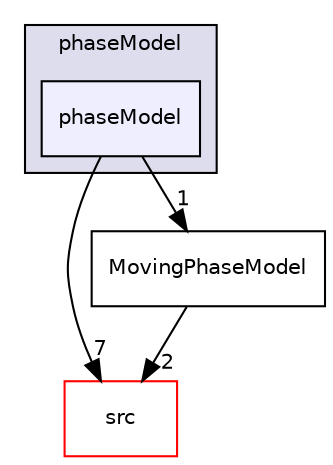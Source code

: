 digraph "applications/solvers/multiphase/reactingEulerFoam/phaseSystems/phaseModel/phaseModel" {
  bgcolor=transparent;
  compound=true
  node [ fontsize="10", fontname="Helvetica"];
  edge [ labelfontsize="10", labelfontname="Helvetica"];
  subgraph clusterdir_de2215bca3b7007a388f9dfd3a1d4715 {
    graph [ bgcolor="#ddddee", pencolor="black", label="phaseModel" fontname="Helvetica", fontsize="10", URL="dir_de2215bca3b7007a388f9dfd3a1d4715.html"]
  dir_7f27ab811fa390be9d18e662172e74b7 [shape=box, label="phaseModel", style="filled", fillcolor="#eeeeff", pencolor="black", URL="dir_7f27ab811fa390be9d18e662172e74b7.html"];
  }
  dir_68267d1309a1af8e8297ef4c3efbcdba [shape=box label="src" color="red" URL="dir_68267d1309a1af8e8297ef4c3efbcdba.html"];
  dir_88d9122027a8cc2c838aa264e023555e [shape=box label="MovingPhaseModel" URL="dir_88d9122027a8cc2c838aa264e023555e.html"];
  dir_88d9122027a8cc2c838aa264e023555e->dir_68267d1309a1af8e8297ef4c3efbcdba [headlabel="2", labeldistance=1.5 headhref="dir_000351_000736.html"];
  dir_7f27ab811fa390be9d18e662172e74b7->dir_68267d1309a1af8e8297ef4c3efbcdba [headlabel="7", labeldistance=1.5 headhref="dir_000149_000736.html"];
  dir_7f27ab811fa390be9d18e662172e74b7->dir_88d9122027a8cc2c838aa264e023555e [headlabel="1", labeldistance=1.5 headhref="dir_000149_000351.html"];
}

